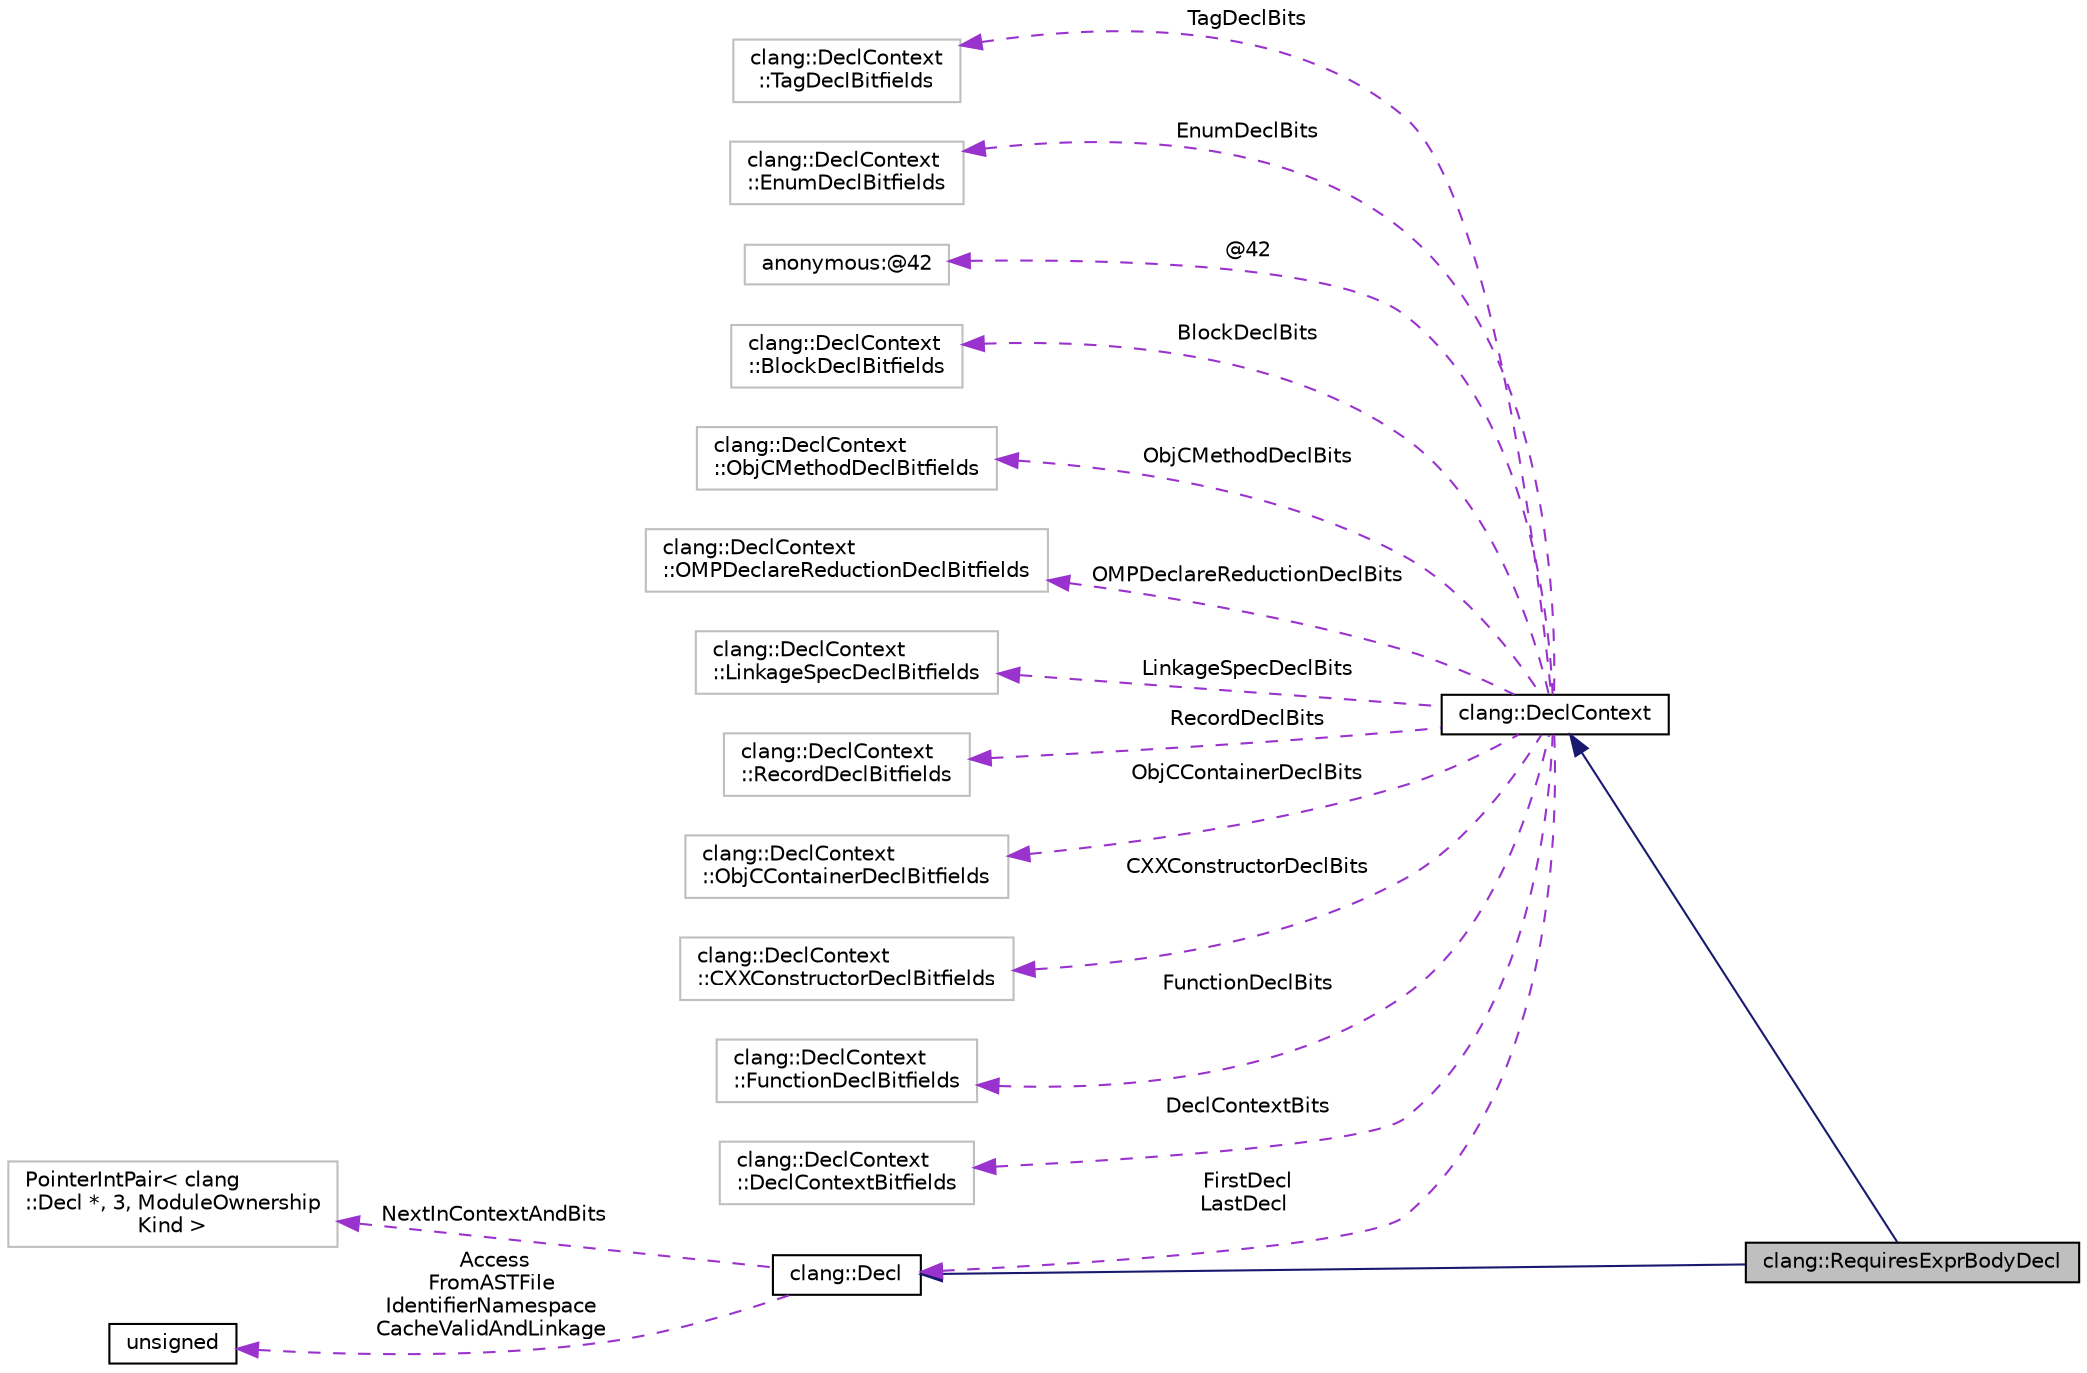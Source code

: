 digraph "clang::RequiresExprBodyDecl"
{
 // LATEX_PDF_SIZE
  bgcolor="transparent";
  edge [fontname="Helvetica",fontsize="10",labelfontname="Helvetica",labelfontsize="10"];
  node [fontname="Helvetica",fontsize="10",shape=record];
  rankdir="LR";
  Node1 [label="clang::RequiresExprBodyDecl",height=0.2,width=0.4,color="black", fillcolor="grey75", style="filled", fontcolor="black",tooltip="Represents the body of a requires-expression."];
  Node2 -> Node1 [dir="back",color="midnightblue",fontsize="10",style="solid",fontname="Helvetica"];
  Node2 [label="clang::Decl",height=0.2,width=0.4,color="black",URL="$classclang_1_1Decl.html",tooltip="Decl - This represents one declaration (or definition), e.g."];
  Node3 -> Node2 [dir="back",color="darkorchid3",fontsize="10",style="dashed",label=" NextInContextAndBits" ,fontname="Helvetica"];
  Node3 [label="PointerIntPair\< clang\l::Decl *, 3, ModuleOwnership\lKind \>",height=0.2,width=0.4,color="grey75",tooltip=" "];
  Node4 -> Node2 [dir="back",color="darkorchid3",fontsize="10",style="dashed",label=" Access\nFromASTFile\nIdentifierNamespace\nCacheValidAndLinkage" ,fontname="Helvetica"];
  Node4 [label="unsigned",height=0.2,width=0.4,color="black",URL="$classunsigned.html",tooltip=" "];
  Node5 -> Node1 [dir="back",color="midnightblue",fontsize="10",style="solid",fontname="Helvetica"];
  Node5 [label="clang::DeclContext",height=0.2,width=0.4,color="black",URL="$classclang_1_1DeclContext.html",tooltip="DeclContext - This is used only as base class of specific decl types that can act as declaration cont..."];
  Node6 -> Node5 [dir="back",color="darkorchid3",fontsize="10",style="dashed",label=" TagDeclBits" ,fontname="Helvetica"];
  Node6 [label="clang::DeclContext\l::TagDeclBitfields",height=0.2,width=0.4,color="grey75",tooltip="Stores the bits used by TagDecl."];
  Node7 -> Node5 [dir="back",color="darkorchid3",fontsize="10",style="dashed",label=" EnumDeclBits" ,fontname="Helvetica"];
  Node7 [label="clang::DeclContext\l::EnumDeclBitfields",height=0.2,width=0.4,color="grey75",tooltip="Stores the bits used by EnumDecl."];
  Node8 -> Node5 [dir="back",color="darkorchid3",fontsize="10",style="dashed",label=" @42" ,fontname="Helvetica"];
  Node8 [label="anonymous:@42",height=0.2,width=0.4,color="grey75",tooltip=" "];
  Node9 -> Node5 [dir="back",color="darkorchid3",fontsize="10",style="dashed",label=" BlockDeclBits" ,fontname="Helvetica"];
  Node9 [label="clang::DeclContext\l::BlockDeclBitfields",height=0.2,width=0.4,color="grey75",tooltip="Stores the bits used by BlockDecl."];
  Node10 -> Node5 [dir="back",color="darkorchid3",fontsize="10",style="dashed",label=" ObjCMethodDeclBits" ,fontname="Helvetica"];
  Node10 [label="clang::DeclContext\l::ObjCMethodDeclBitfields",height=0.2,width=0.4,color="grey75",tooltip="Stores the bits used by ObjCMethodDecl."];
  Node11 -> Node5 [dir="back",color="darkorchid3",fontsize="10",style="dashed",label=" OMPDeclareReductionDeclBits" ,fontname="Helvetica"];
  Node11 [label="clang::DeclContext\l::OMPDeclareReductionDeclBitfields",height=0.2,width=0.4,color="grey75",tooltip="Stores the bits used by OMPDeclareReductionDecl."];
  Node12 -> Node5 [dir="back",color="darkorchid3",fontsize="10",style="dashed",label=" LinkageSpecDeclBits" ,fontname="Helvetica"];
  Node12 [label="clang::DeclContext\l::LinkageSpecDeclBitfields",height=0.2,width=0.4,color="grey75",tooltip="Stores the bits used by LinkageSpecDecl."];
  Node13 -> Node5 [dir="back",color="darkorchid3",fontsize="10",style="dashed",label=" RecordDeclBits" ,fontname="Helvetica"];
  Node13 [label="clang::DeclContext\l::RecordDeclBitfields",height=0.2,width=0.4,color="grey75",tooltip="Stores the bits used by RecordDecl."];
  Node14 -> Node5 [dir="back",color="darkorchid3",fontsize="10",style="dashed",label=" ObjCContainerDeclBits" ,fontname="Helvetica"];
  Node14 [label="clang::DeclContext\l::ObjCContainerDeclBitfields",height=0.2,width=0.4,color="grey75",tooltip="Stores the bits used by ObjCContainerDecl."];
  Node15 -> Node5 [dir="back",color="darkorchid3",fontsize="10",style="dashed",label=" CXXConstructorDeclBits" ,fontname="Helvetica"];
  Node15 [label="clang::DeclContext\l::CXXConstructorDeclBitfields",height=0.2,width=0.4,color="grey75",tooltip="Stores the bits used by CXXConstructorDecl."];
  Node16 -> Node5 [dir="back",color="darkorchid3",fontsize="10",style="dashed",label=" FunctionDeclBits" ,fontname="Helvetica"];
  Node16 [label="clang::DeclContext\l::FunctionDeclBitfields",height=0.2,width=0.4,color="grey75",tooltip="Stores the bits used by FunctionDecl."];
  Node17 -> Node5 [dir="back",color="darkorchid3",fontsize="10",style="dashed",label=" DeclContextBits" ,fontname="Helvetica"];
  Node17 [label="clang::DeclContext\l::DeclContextBitfields",height=0.2,width=0.4,color="grey75",tooltip="Stores the bits used by DeclContext."];
  Node2 -> Node5 [dir="back",color="darkorchid3",fontsize="10",style="dashed",label=" FirstDecl\nLastDecl" ,fontname="Helvetica"];
}
